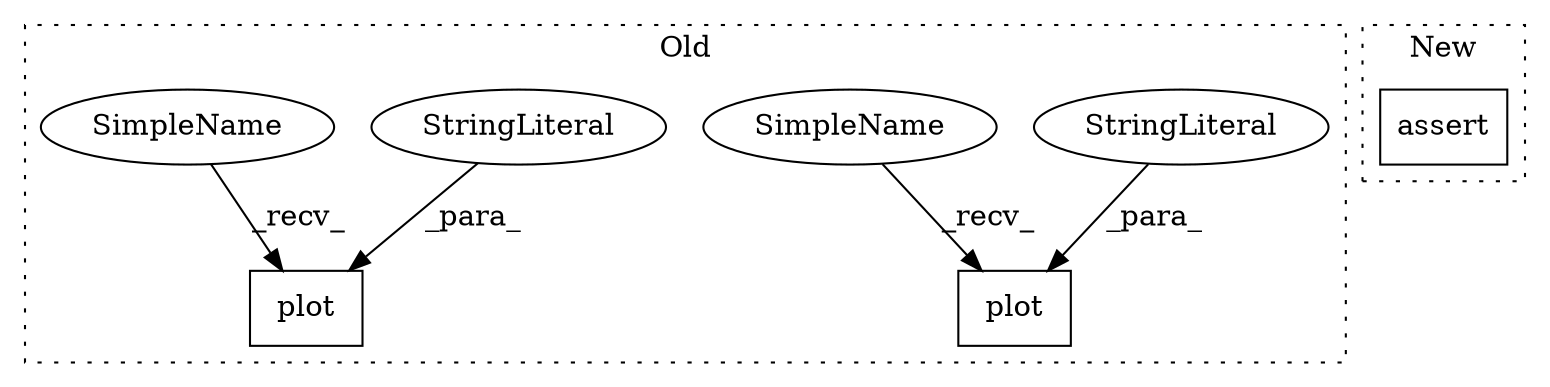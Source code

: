 digraph G {
subgraph cluster0 {
1 [label="plot" a="32" s="21523,21545" l="5,1" shape="box"];
3 [label="StringLiteral" a="45" s="21528" l="17" shape="ellipse"];
4 [label="plot" a="32" s="21363,21384" l="5,1" shape="box"];
5 [label="StringLiteral" a="45" s="21368" l="16" shape="ellipse"];
6 [label="SimpleName" a="42" s="21354" l="8" shape="ellipse"];
7 [label="SimpleName" a="42" s="21514" l="8" shape="ellipse"];
label = "Old";
style="dotted";
}
subgraph cluster1 {
2 [label="assert" a="6" s="20629" l="7" shape="box"];
label = "New";
style="dotted";
}
3 -> 1 [label="_para_"];
5 -> 4 [label="_para_"];
6 -> 4 [label="_recv_"];
7 -> 1 [label="_recv_"];
}